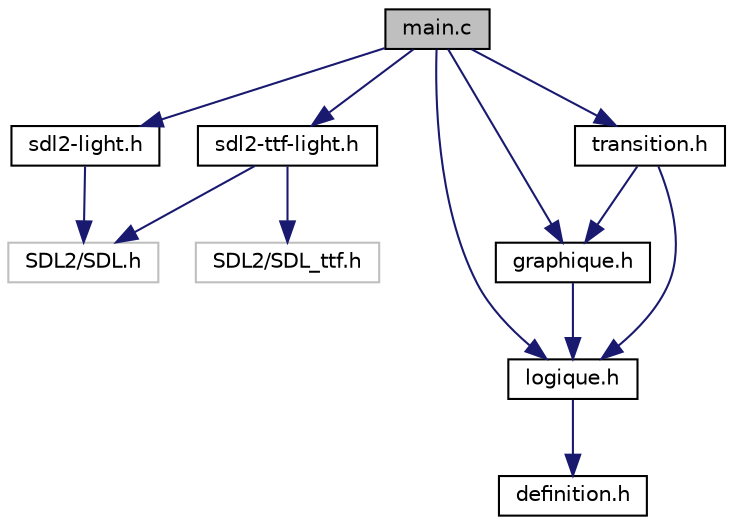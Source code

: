 digraph "main.c"
{
 // LATEX_PDF_SIZE
  edge [fontname="Helvetica",fontsize="10",labelfontname="Helvetica",labelfontsize="10"];
  node [fontname="Helvetica",fontsize="10",shape=record];
  Node1 [label="main.c",height=0.2,width=0.4,color="black", fillcolor="grey75", style="filled", fontcolor="black",tooltip="Programme principal initial du niveau 3 + extensions."];
  Node1 -> Node2 [color="midnightblue",fontsize="10",style="solid",fontname="Helvetica"];
  Node2 [label="sdl2-light.h",height=0.2,width=0.4,color="black", fillcolor="white", style="filled",URL="$sdl2-light_8h.html",tooltip="sur-couche de SDL2 pour simplifier son utilisation pour le projet (modifié)"];
  Node2 -> Node3 [color="midnightblue",fontsize="10",style="solid",fontname="Helvetica"];
  Node3 [label="SDL2/SDL.h",height=0.2,width=0.4,color="grey75", fillcolor="white", style="filled",tooltip=" "];
  Node1 -> Node4 [color="midnightblue",fontsize="10",style="solid",fontname="Helvetica"];
  Node4 [label="sdl2-ttf-light.h",height=0.2,width=0.4,color="black", fillcolor="white", style="filled",URL="$sdl2-ttf-light_8h.html",tooltip="sur-couche de SDL2_ttf pour simplifier son utilisation pour le projet (modifié)"];
  Node4 -> Node3 [color="midnightblue",fontsize="10",style="solid",fontname="Helvetica"];
  Node4 -> Node5 [color="midnightblue",fontsize="10",style="solid",fontname="Helvetica"];
  Node5 [label="SDL2/SDL_ttf.h",height=0.2,width=0.4,color="grey75", fillcolor="white", style="filled",tooltip=" "];
  Node1 -> Node6 [color="midnightblue",fontsize="10",style="solid",fontname="Helvetica"];
  Node6 [label="logique.h",height=0.2,width=0.4,color="black", fillcolor="white", style="filled",URL="$logique_8h.html",tooltip="Header du module logique."];
  Node6 -> Node7 [color="midnightblue",fontsize="10",style="solid",fontname="Helvetica"];
  Node7 [label="definition.h",height=0.2,width=0.4,color="black", fillcolor="white", style="filled",URL="$definition_8h.html",tooltip="Header regroupant toutes les constantes utiles au programme."];
  Node1 -> Node8 [color="midnightblue",fontsize="10",style="solid",fontname="Helvetica"];
  Node8 [label="graphique.h",height=0.2,width=0.4,color="black", fillcolor="white", style="filled",URL="$graphique_8h.html",tooltip="Header du module graphique."];
  Node8 -> Node6 [color="midnightblue",fontsize="10",style="solid",fontname="Helvetica"];
  Node1 -> Node9 [color="midnightblue",fontsize="10",style="solid",fontname="Helvetica"];
  Node9 [label="transition.h",height=0.2,width=0.4,color="black", fillcolor="white", style="filled",URL="$transition_8h.html",tooltip="Header regroupant toutes les fonctions appelant des fonctions graphique et logique."];
  Node9 -> Node6 [color="midnightblue",fontsize="10",style="solid",fontname="Helvetica"];
  Node9 -> Node8 [color="midnightblue",fontsize="10",style="solid",fontname="Helvetica"];
}
